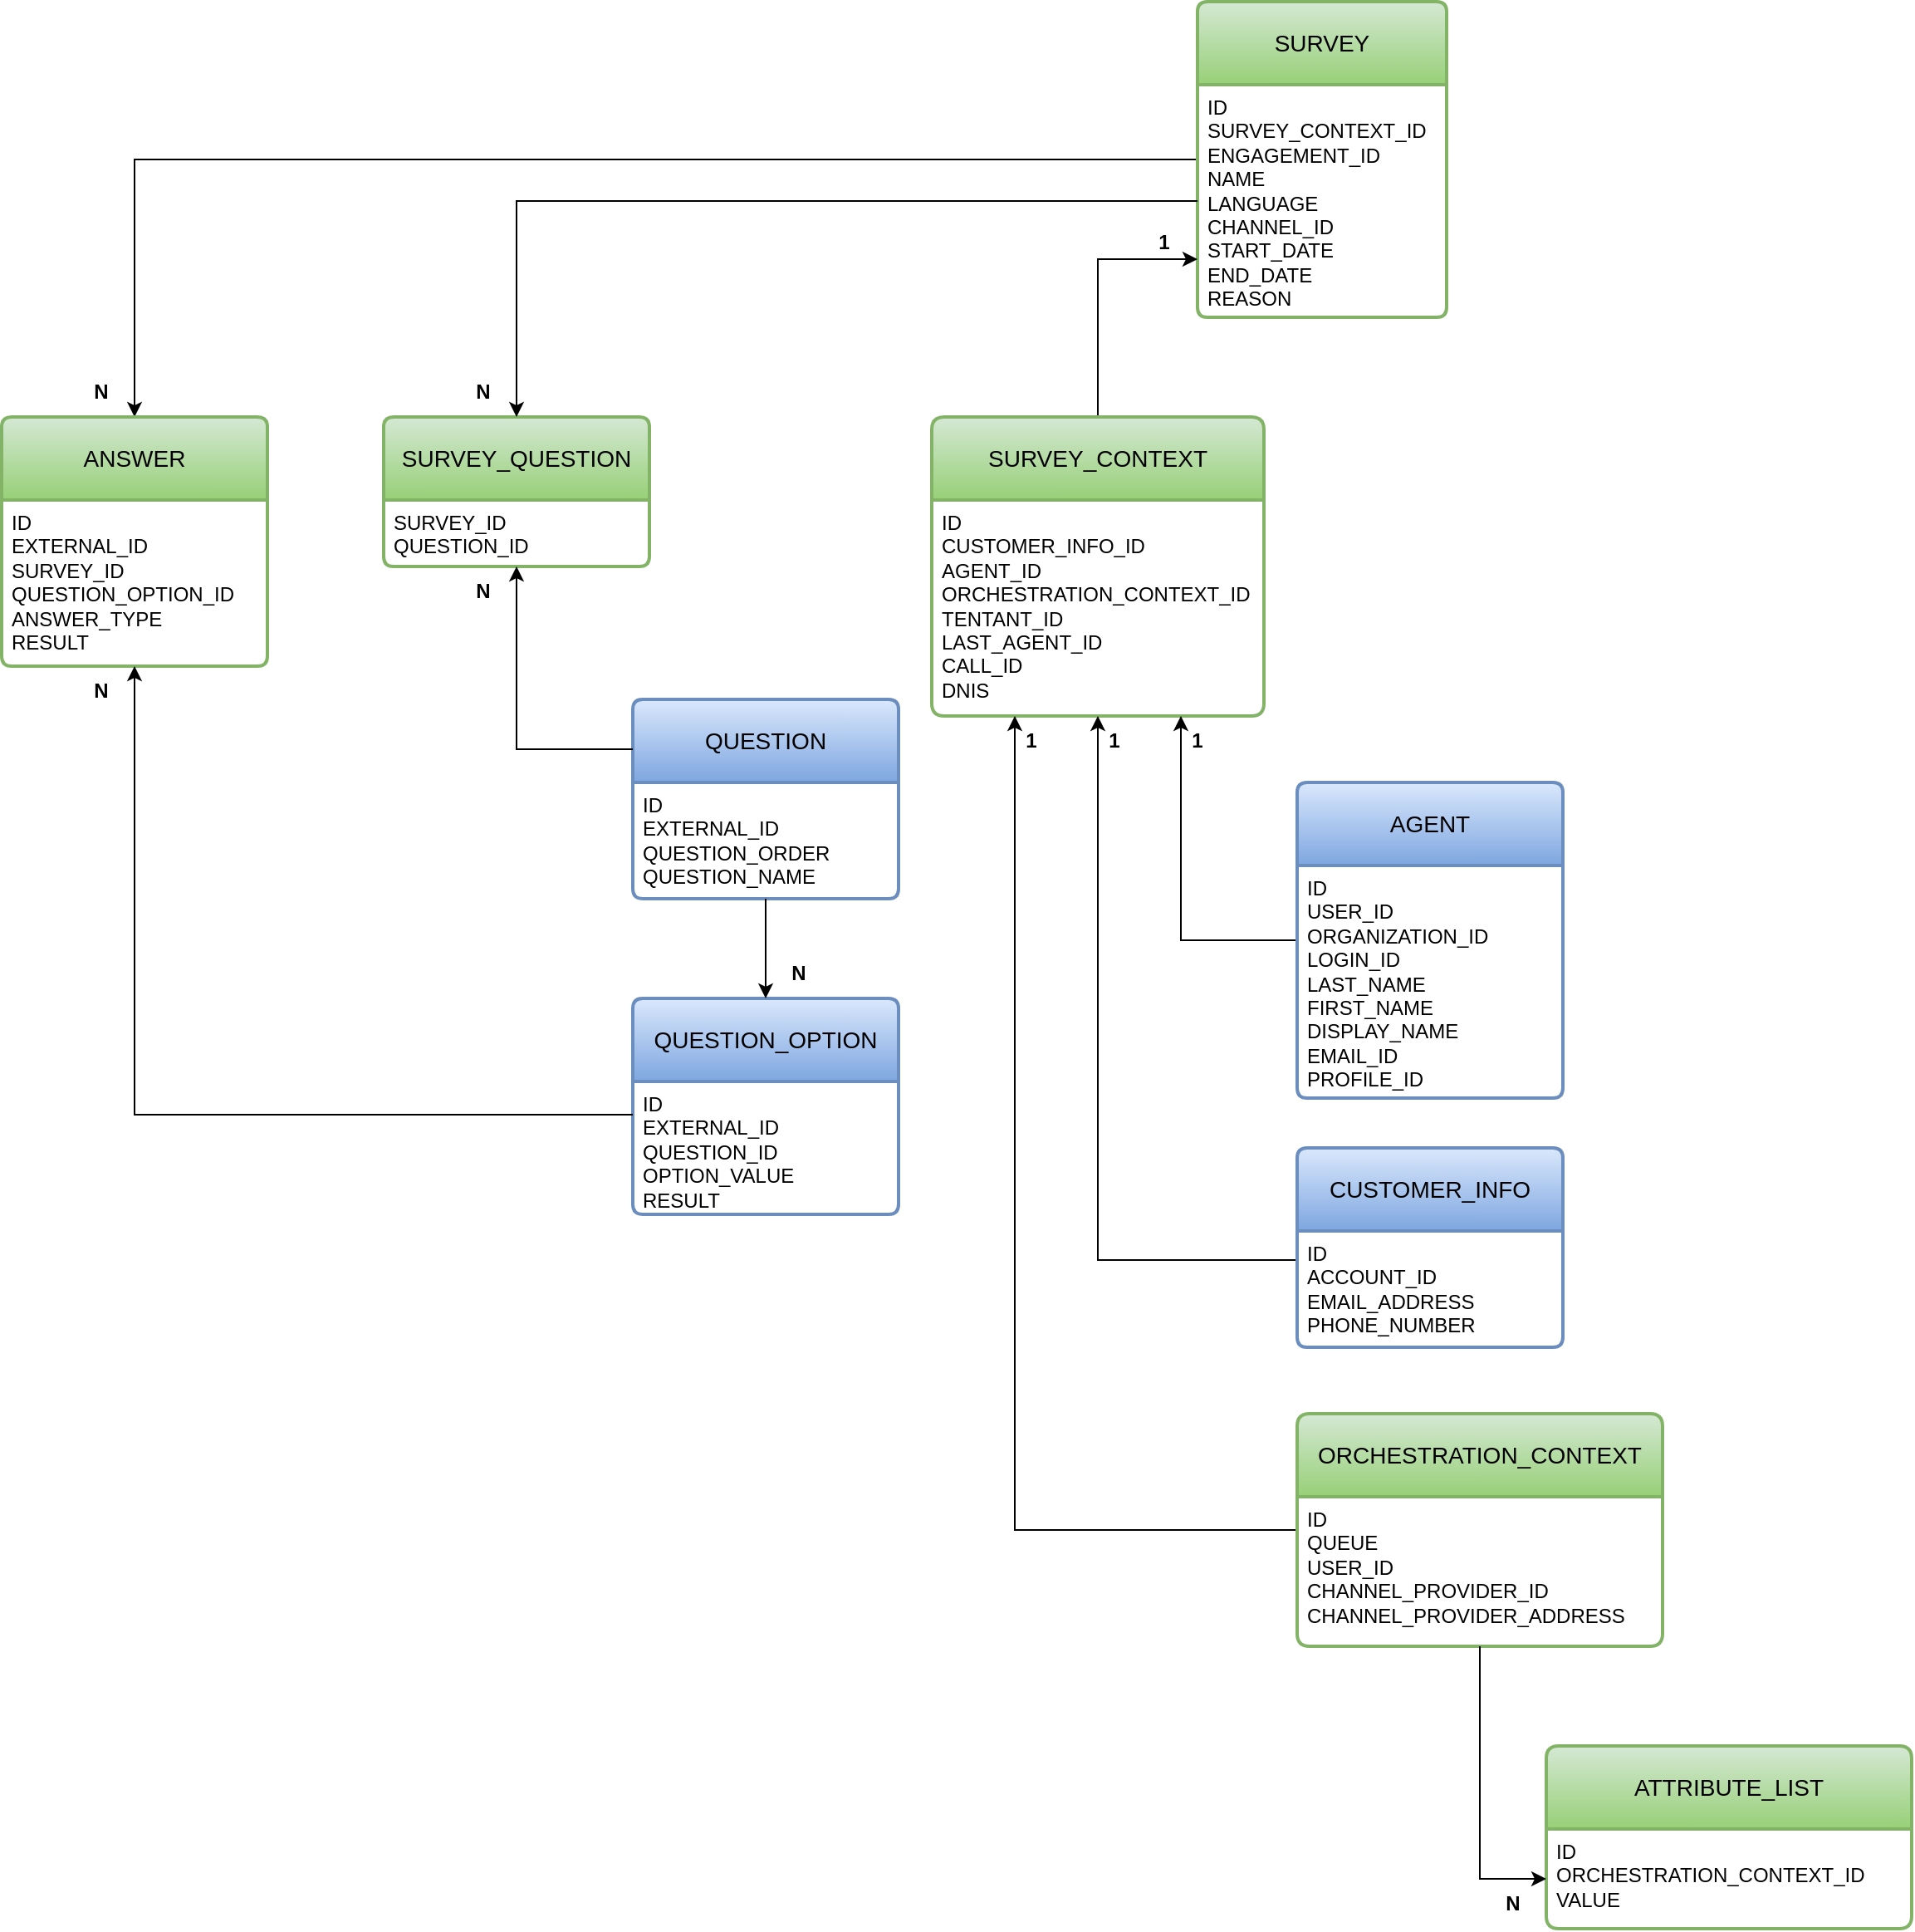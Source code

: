 <mxfile version="21.6.6" type="device">
  <diagram id="R2lEEEUBdFMjLlhIrx00" name="Page-1">
    <mxGraphModel dx="1722" dy="475" grid="1" gridSize="10" guides="1" tooltips="1" connect="1" arrows="1" fold="1" page="1" pageScale="1" pageWidth="850" pageHeight="1100" math="0" shadow="0" extFonts="Permanent Marker^https://fonts.googleapis.com/css?family=Permanent+Marker">
      <root>
        <mxCell id="0" />
        <mxCell id="1" parent="0" />
        <mxCell id="dQ7fYPN6uGFap5Sz0S4z-51" style="edgeStyle=orthogonalEdgeStyle;rounded=0;orthogonalLoop=1;jettySize=auto;html=1;entryX=0.5;entryY=0;entryDx=0;entryDy=0;" parent="1" source="dQ7fYPN6uGFap5Sz0S4z-1" target="dQ7fYPN6uGFap5Sz0S4z-16" edge="1">
          <mxGeometry relative="1" as="geometry" />
        </mxCell>
        <mxCell id="dQ7fYPN6uGFap5Sz0S4z-1" value="SURVEY" style="swimlane;childLayout=stackLayout;horizontal=1;startSize=50;horizontalStack=0;rounded=1;fontSize=14;fontStyle=0;strokeWidth=2;resizeParent=0;resizeLast=1;shadow=0;dashed=0;align=center;arcSize=4;whiteSpace=wrap;html=1;fillColor=#d5e8d4;strokeColor=#82b366;gradientColor=#97d077;" parent="1" vertex="1">
          <mxGeometry x="670" y="20" width="150" height="190" as="geometry">
            <mxRectangle x="220" y="560" width="80" height="50" as="alternateBounds" />
          </mxGeometry>
        </mxCell>
        <mxCell id="dQ7fYPN6uGFap5Sz0S4z-2" value="ID&lt;br&gt;SURVEY_CONTEXT_ID&lt;br&gt;ENGAGEMENT_ID&lt;br&gt;NAME&lt;br&gt;LANGUAGE&lt;br&gt;CHANNEL_ID&lt;br&gt;START_DATE&lt;br&gt;END_DATE&lt;br&gt;REASON" style="align=left;strokeColor=none;fillColor=none;spacingLeft=4;fontSize=12;verticalAlign=top;resizable=0;rotatable=0;part=1;html=1;" parent="dQ7fYPN6uGFap5Sz0S4z-1" vertex="1">
          <mxGeometry y="50" width="150" height="140" as="geometry" />
        </mxCell>
        <mxCell id="dQ7fYPN6uGFap5Sz0S4z-12" style="edgeStyle=orthogonalEdgeStyle;rounded=0;orthogonalLoop=1;jettySize=auto;html=1;entryX=0;entryY=0.75;entryDx=0;entryDy=0;exitX=0.5;exitY=0;exitDx=0;exitDy=0;" parent="1" source="dQ7fYPN6uGFap5Sz0S4z-8" target="dQ7fYPN6uGFap5Sz0S4z-2" edge="1">
          <mxGeometry relative="1" as="geometry" />
        </mxCell>
        <mxCell id="dQ7fYPN6uGFap5Sz0S4z-8" value="SURVEY_CONTEXT" style="swimlane;childLayout=stackLayout;horizontal=1;startSize=50;horizontalStack=0;rounded=1;fontSize=14;fontStyle=0;strokeWidth=2;resizeParent=0;resizeLast=1;shadow=0;dashed=0;align=center;arcSize=5;whiteSpace=wrap;html=1;fillColor=#d5e8d4;strokeColor=#82b366;gradientColor=#97d077;" parent="1" vertex="1">
          <mxGeometry x="510" y="270" width="200" height="180" as="geometry" />
        </mxCell>
        <mxCell id="dQ7fYPN6uGFap5Sz0S4z-9" value="ID&lt;br&gt;CUSTOMER_INFO_ID&lt;br&gt;AGENT_ID&lt;br&gt;ORCHESTRATION_CONTEXT_ID&lt;br&gt;TENTANT_ID&lt;br&gt;LAST_AGENT_ID&lt;br&gt;CALL_ID&lt;br&gt;DNIS" style="align=left;strokeColor=none;fillColor=none;spacingLeft=4;fontSize=12;verticalAlign=top;resizable=0;rotatable=0;part=1;html=1;" parent="dQ7fYPN6uGFap5Sz0S4z-8" vertex="1">
          <mxGeometry y="50" width="200" height="130" as="geometry" />
        </mxCell>
        <mxCell id="dQ7fYPN6uGFap5Sz0S4z-16" value="ANSWER" style="swimlane;childLayout=stackLayout;horizontal=1;startSize=50;horizontalStack=0;rounded=1;fontSize=14;fontStyle=0;strokeWidth=2;resizeParent=0;resizeLast=1;shadow=0;dashed=0;align=center;arcSize=4;whiteSpace=wrap;html=1;fillColor=#d5e8d4;strokeColor=#82b366;gradientColor=#97d077;" parent="1" vertex="1">
          <mxGeometry x="-50" y="270" width="160" height="150" as="geometry" />
        </mxCell>
        <mxCell id="dQ7fYPN6uGFap5Sz0S4z-17" value="ID&lt;br&gt;EXTERNAL_ID&lt;br&gt;SURVEY_ID&lt;br&gt;QUESTION_OPTION_ID&lt;br&gt;ANSWER_TYPE&lt;br&gt;RESULT" style="align=left;strokeColor=none;fillColor=none;spacingLeft=4;fontSize=12;verticalAlign=top;resizable=0;rotatable=0;part=1;html=1;" parent="dQ7fYPN6uGFap5Sz0S4z-16" vertex="1">
          <mxGeometry y="50" width="160" height="100" as="geometry" />
        </mxCell>
        <mxCell id="dQ7fYPN6uGFap5Sz0S4z-19" value="QUESTION" style="swimlane;childLayout=stackLayout;horizontal=1;startSize=50;horizontalStack=0;rounded=1;fontSize=14;fontStyle=0;strokeWidth=2;resizeParent=0;resizeLast=1;shadow=0;dashed=0;align=center;arcSize=4;whiteSpace=wrap;html=1;fillColor=#dae8fc;strokeColor=#6c8ebf;gradientColor=#7ea6e0;" parent="1" vertex="1">
          <mxGeometry x="330" y="440" width="160" height="120" as="geometry" />
        </mxCell>
        <mxCell id="dQ7fYPN6uGFap5Sz0S4z-20" value="ID&lt;br&gt;EXTERNAL_ID&lt;br&gt;QUESTION_ORDER&lt;br&gt;QUESTION_NAME" style="align=left;strokeColor=none;fillColor=none;spacingLeft=4;fontSize=12;verticalAlign=top;resizable=0;rotatable=0;part=1;html=1;" parent="dQ7fYPN6uGFap5Sz0S4z-19" vertex="1">
          <mxGeometry y="50" width="160" height="70" as="geometry" />
        </mxCell>
        <mxCell id="dQ7fYPN6uGFap5Sz0S4z-63" style="edgeStyle=orthogonalEdgeStyle;rounded=0;orthogonalLoop=1;jettySize=auto;html=1;entryX=0.75;entryY=1;entryDx=0;entryDy=0;" parent="1" source="dQ7fYPN6uGFap5Sz0S4z-22" target="dQ7fYPN6uGFap5Sz0S4z-9" edge="1">
          <mxGeometry relative="1" as="geometry">
            <mxPoint x="630" y="430" as="targetPoint" />
          </mxGeometry>
        </mxCell>
        <mxCell id="dQ7fYPN6uGFap5Sz0S4z-22" value="AGENT" style="swimlane;childLayout=stackLayout;horizontal=1;startSize=50;horizontalStack=0;rounded=1;fontSize=14;fontStyle=0;strokeWidth=2;resizeParent=0;resizeLast=1;shadow=0;dashed=0;align=center;arcSize=4;whiteSpace=wrap;html=1;fillColor=#dae8fc;strokeColor=#6c8ebf;gradientColor=#7ea6e0;" parent="1" vertex="1">
          <mxGeometry x="730" y="490" width="160" height="190" as="geometry" />
        </mxCell>
        <mxCell id="dQ7fYPN6uGFap5Sz0S4z-23" value="ID&lt;br&gt;USER_ID&lt;br&gt;ORGANIZATION_ID&lt;br&gt;LOGIN_ID&lt;br&gt;LAST_NAME&lt;br&gt;FIRST_NAME&lt;br&gt;DISPLAY_NAME&lt;br&gt;EMAIL_ID&lt;br&gt;PROFILE_ID" style="align=left;strokeColor=none;fillColor=none;spacingLeft=4;fontSize=12;verticalAlign=top;resizable=0;rotatable=0;part=1;html=1;" parent="dQ7fYPN6uGFap5Sz0S4z-22" vertex="1">
          <mxGeometry y="50" width="160" height="140" as="geometry" />
        </mxCell>
        <mxCell id="dQ7fYPN6uGFap5Sz0S4z-29" value="QUESTION_OPTION" style="swimlane;childLayout=stackLayout;horizontal=1;startSize=50;horizontalStack=0;rounded=1;fontSize=14;fontStyle=0;strokeWidth=2;resizeParent=0;resizeLast=1;shadow=0;dashed=0;align=center;arcSize=4;whiteSpace=wrap;html=1;fillColor=#dae8fc;strokeColor=#6c8ebf;gradientColor=#7ea6e0;" parent="1" vertex="1">
          <mxGeometry x="330" y="620" width="160" height="130" as="geometry" />
        </mxCell>
        <mxCell id="dQ7fYPN6uGFap5Sz0S4z-30" value="ID&lt;br&gt;EXTERNAL_ID&lt;br&gt;QUESTION_ID&lt;br&gt;OPTION_VALUE&lt;br&gt;RESULT" style="align=left;strokeColor=none;fillColor=none;spacingLeft=4;fontSize=12;verticalAlign=top;resizable=0;rotatable=0;part=1;html=1;" parent="dQ7fYPN6uGFap5Sz0S4z-29" vertex="1">
          <mxGeometry y="50" width="160" height="80" as="geometry" />
        </mxCell>
        <mxCell id="dQ7fYPN6uGFap5Sz0S4z-31" style="edgeStyle=orthogonalEdgeStyle;rounded=0;orthogonalLoop=1;jettySize=auto;html=1;exitX=0.5;exitY=1;exitDx=0;exitDy=0;entryX=0.5;entryY=0;entryDx=0;entryDy=0;" parent="1" source="dQ7fYPN6uGFap5Sz0S4z-20" target="dQ7fYPN6uGFap5Sz0S4z-29" edge="1">
          <mxGeometry relative="1" as="geometry" />
        </mxCell>
        <mxCell id="dQ7fYPN6uGFap5Sz0S4z-32" value="SURVEY_QUESTION" style="swimlane;childLayout=stackLayout;horizontal=1;startSize=50;horizontalStack=0;rounded=1;fontSize=14;fontStyle=0;strokeWidth=2;resizeParent=0;resizeLast=1;shadow=0;dashed=0;align=center;arcSize=4;whiteSpace=wrap;html=1;fillColor=#d5e8d4;strokeColor=#82b366;gradientColor=#97d077;" parent="1" vertex="1">
          <mxGeometry x="180" y="270" width="160" height="90" as="geometry" />
        </mxCell>
        <mxCell id="dQ7fYPN6uGFap5Sz0S4z-33" value="SURVEY_ID&lt;br&gt;QUESTION_ID" style="align=left;strokeColor=none;fillColor=none;spacingLeft=4;fontSize=12;verticalAlign=top;resizable=0;rotatable=0;part=1;html=1;" parent="dQ7fYPN6uGFap5Sz0S4z-32" vertex="1">
          <mxGeometry y="50" width="160" height="40" as="geometry" />
        </mxCell>
        <mxCell id="dQ7fYPN6uGFap5Sz0S4z-34" style="edgeStyle=orthogonalEdgeStyle;rounded=0;orthogonalLoop=1;jettySize=auto;html=1;exitX=0;exitY=0.5;exitDx=0;exitDy=0;" parent="1" source="dQ7fYPN6uGFap5Sz0S4z-2" target="dQ7fYPN6uGFap5Sz0S4z-32" edge="1">
          <mxGeometry relative="1" as="geometry" />
        </mxCell>
        <mxCell id="dQ7fYPN6uGFap5Sz0S4z-35" style="edgeStyle=orthogonalEdgeStyle;rounded=0;orthogonalLoop=1;jettySize=auto;html=1;entryX=0.5;entryY=1;entryDx=0;entryDy=0;exitX=0;exitY=0.25;exitDx=0;exitDy=0;" parent="1" source="dQ7fYPN6uGFap5Sz0S4z-19" target="dQ7fYPN6uGFap5Sz0S4z-33" edge="1">
          <mxGeometry relative="1" as="geometry">
            <mxPoint x="440" y="521" as="sourcePoint" />
          </mxGeometry>
        </mxCell>
        <mxCell id="dQ7fYPN6uGFap5Sz0S4z-36" style="edgeStyle=orthogonalEdgeStyle;rounded=0;orthogonalLoop=1;jettySize=auto;html=1;exitX=0;exitY=0.25;exitDx=0;exitDy=0;entryX=0.5;entryY=1;entryDx=0;entryDy=0;" parent="1" source="dQ7fYPN6uGFap5Sz0S4z-30" target="dQ7fYPN6uGFap5Sz0S4z-17" edge="1">
          <mxGeometry relative="1" as="geometry" />
        </mxCell>
        <mxCell id="dQ7fYPN6uGFap5Sz0S4z-40" style="edgeStyle=orthogonalEdgeStyle;rounded=0;orthogonalLoop=1;jettySize=auto;html=1;entryX=0.5;entryY=1;entryDx=0;entryDy=0;exitX=0;exitY=0.25;exitDx=0;exitDy=0;" parent="1" source="dQ7fYPN6uGFap5Sz0S4z-38" target="dQ7fYPN6uGFap5Sz0S4z-9" edge="1">
          <mxGeometry relative="1" as="geometry" />
        </mxCell>
        <mxCell id="dQ7fYPN6uGFap5Sz0S4z-37" value="CUSTOMER_INFO" style="swimlane;childLayout=stackLayout;horizontal=1;startSize=50;horizontalStack=0;rounded=1;fontSize=14;fontStyle=0;strokeWidth=2;resizeParent=0;resizeLast=1;shadow=0;dashed=0;align=center;arcSize=4;whiteSpace=wrap;html=1;fillColor=#dae8fc;strokeColor=#6c8ebf;gradientColor=#7ea6e0;" parent="1" vertex="1">
          <mxGeometry x="730" y="710" width="160" height="120" as="geometry" />
        </mxCell>
        <mxCell id="dQ7fYPN6uGFap5Sz0S4z-38" value="ID&lt;br&gt;ACCOUNT_ID&lt;br&gt;EMAIL_ADDRESS&lt;br&gt;PHONE_NUMBER" style="align=left;strokeColor=none;fillColor=none;spacingLeft=4;fontSize=12;verticalAlign=top;resizable=0;rotatable=0;part=1;html=1;" parent="dQ7fYPN6uGFap5Sz0S4z-37" vertex="1">
          <mxGeometry y="50" width="160" height="70" as="geometry" />
        </mxCell>
        <mxCell id="dQ7fYPN6uGFap5Sz0S4z-42" value="N" style="text;strokeColor=none;align=center;fillColor=none;html=1;verticalAlign=middle;whiteSpace=wrap;rounded=0;fontStyle=1" parent="1" vertex="1">
          <mxGeometry x="210" y="240" width="60" height="30" as="geometry" />
        </mxCell>
        <mxCell id="dQ7fYPN6uGFap5Sz0S4z-43" value="N" style="text;strokeColor=none;align=center;fillColor=none;html=1;verticalAlign=middle;whiteSpace=wrap;rounded=0;fontStyle=1" parent="1" vertex="1">
          <mxGeometry x="210" y="360" width="60" height="30" as="geometry" />
        </mxCell>
        <mxCell id="dQ7fYPN6uGFap5Sz0S4z-44" value="1" style="text;strokeColor=none;align=center;fillColor=none;html=1;verticalAlign=middle;whiteSpace=wrap;rounded=0;fontStyle=1" parent="1" vertex="1">
          <mxGeometry x="620" y="150" width="60" height="30" as="geometry" />
        </mxCell>
        <mxCell id="dQ7fYPN6uGFap5Sz0S4z-45" value="N" style="text;strokeColor=none;align=center;fillColor=none;html=1;verticalAlign=middle;whiteSpace=wrap;rounded=0;fontStyle=1" parent="1" vertex="1">
          <mxGeometry x="-20" y="420" width="60" height="30" as="geometry" />
        </mxCell>
        <mxCell id="dQ7fYPN6uGFap5Sz0S4z-46" value="N" style="text;strokeColor=none;align=center;fillColor=none;html=1;verticalAlign=middle;whiteSpace=wrap;rounded=0;fontStyle=1" parent="1" vertex="1">
          <mxGeometry x="-20" y="240" width="60" height="30" as="geometry" />
        </mxCell>
        <mxCell id="dQ7fYPN6uGFap5Sz0S4z-47" value="N" style="text;strokeColor=none;align=center;fillColor=none;html=1;verticalAlign=middle;whiteSpace=wrap;rounded=0;fontStyle=1" parent="1" vertex="1">
          <mxGeometry x="400" y="590" width="60" height="30" as="geometry" />
        </mxCell>
        <mxCell id="dQ7fYPN6uGFap5Sz0S4z-48" value="1" style="text;strokeColor=none;align=center;fillColor=none;html=1;verticalAlign=middle;whiteSpace=wrap;rounded=0;fontStyle=1" parent="1" vertex="1">
          <mxGeometry x="590" y="450" width="60" height="30" as="geometry" />
        </mxCell>
        <mxCell id="dQ7fYPN6uGFap5Sz0S4z-55" style="edgeStyle=orthogonalEdgeStyle;rounded=0;orthogonalLoop=1;jettySize=auto;html=1;entryX=0.25;entryY=1;entryDx=0;entryDy=0;" parent="1" source="dQ7fYPN6uGFap5Sz0S4z-53" target="dQ7fYPN6uGFap5Sz0S4z-9" edge="1">
          <mxGeometry relative="1" as="geometry">
            <mxPoint x="590" y="520" as="targetPoint" />
          </mxGeometry>
        </mxCell>
        <mxCell id="dQ7fYPN6uGFap5Sz0S4z-53" value="ORCHESTRATION_CONTEXT" style="swimlane;childLayout=stackLayout;horizontal=1;startSize=50;horizontalStack=0;rounded=1;fontSize=14;fontStyle=0;strokeWidth=2;resizeParent=0;resizeLast=1;shadow=0;dashed=0;align=center;arcSize=5;whiteSpace=wrap;html=1;fillColor=#d5e8d4;strokeColor=#82b366;gradientColor=#97d077;" parent="1" vertex="1">
          <mxGeometry x="730" y="870" width="220" height="140" as="geometry" />
        </mxCell>
        <mxCell id="dQ7fYPN6uGFap5Sz0S4z-54" value="ID&lt;br&gt;QUEUE&lt;br&gt;USER_ID&lt;br&gt;CHANNEL_PROVIDER_ID&lt;br&gt;CHANNEL_PROVIDER_ADDRESS&lt;br&gt;" style="align=left;strokeColor=none;fillColor=none;spacingLeft=4;fontSize=12;verticalAlign=top;resizable=0;rotatable=0;part=1;html=1;" parent="dQ7fYPN6uGFap5Sz0S4z-53" vertex="1">
          <mxGeometry y="50" width="220" height="90" as="geometry" />
        </mxCell>
        <mxCell id="dQ7fYPN6uGFap5Sz0S4z-56" value="1" style="text;strokeColor=none;align=center;fillColor=none;html=1;verticalAlign=middle;whiteSpace=wrap;rounded=0;fontStyle=1" parent="1" vertex="1">
          <mxGeometry x="540" y="450" width="60" height="30" as="geometry" />
        </mxCell>
        <mxCell id="dQ7fYPN6uGFap5Sz0S4z-57" value="ATTRIBUTE_LIST" style="swimlane;childLayout=stackLayout;horizontal=1;startSize=50;horizontalStack=0;rounded=1;fontSize=14;fontStyle=0;strokeWidth=2;resizeParent=0;resizeLast=1;shadow=0;dashed=0;align=center;arcSize=5;whiteSpace=wrap;html=1;fillColor=#d5e8d4;strokeColor=#82b366;gradientColor=#97d077;" parent="1" vertex="1">
          <mxGeometry x="880" y="1070" width="220" height="110" as="geometry" />
        </mxCell>
        <mxCell id="dQ7fYPN6uGFap5Sz0S4z-58" value="ID&lt;br&gt;ORCHESTRATION_CONTEXT_ID&lt;br&gt;VALUE" style="align=left;strokeColor=none;fillColor=none;spacingLeft=4;fontSize=12;verticalAlign=top;resizable=0;rotatable=0;part=1;html=1;" parent="dQ7fYPN6uGFap5Sz0S4z-57" vertex="1">
          <mxGeometry y="50" width="220" height="60" as="geometry" />
        </mxCell>
        <mxCell id="dQ7fYPN6uGFap5Sz0S4z-60" style="edgeStyle=orthogonalEdgeStyle;rounded=0;orthogonalLoop=1;jettySize=auto;html=1;entryX=0;entryY=0.5;entryDx=0;entryDy=0;" parent="1" source="dQ7fYPN6uGFap5Sz0S4z-54" target="dQ7fYPN6uGFap5Sz0S4z-58" edge="1">
          <mxGeometry relative="1" as="geometry" />
        </mxCell>
        <mxCell id="dQ7fYPN6uGFap5Sz0S4z-61" value="N" style="text;strokeColor=none;align=center;fillColor=none;html=1;verticalAlign=middle;whiteSpace=wrap;rounded=0;fontStyle=1" parent="1" vertex="1">
          <mxGeometry x="830" y="1150" width="60" height="30" as="geometry" />
        </mxCell>
        <mxCell id="dQ7fYPN6uGFap5Sz0S4z-65" value="1" style="text;strokeColor=none;align=center;fillColor=none;html=1;verticalAlign=middle;whiteSpace=wrap;rounded=0;fontStyle=1" parent="1" vertex="1">
          <mxGeometry x="640" y="450" width="60" height="30" as="geometry" />
        </mxCell>
      </root>
    </mxGraphModel>
  </diagram>
</mxfile>
